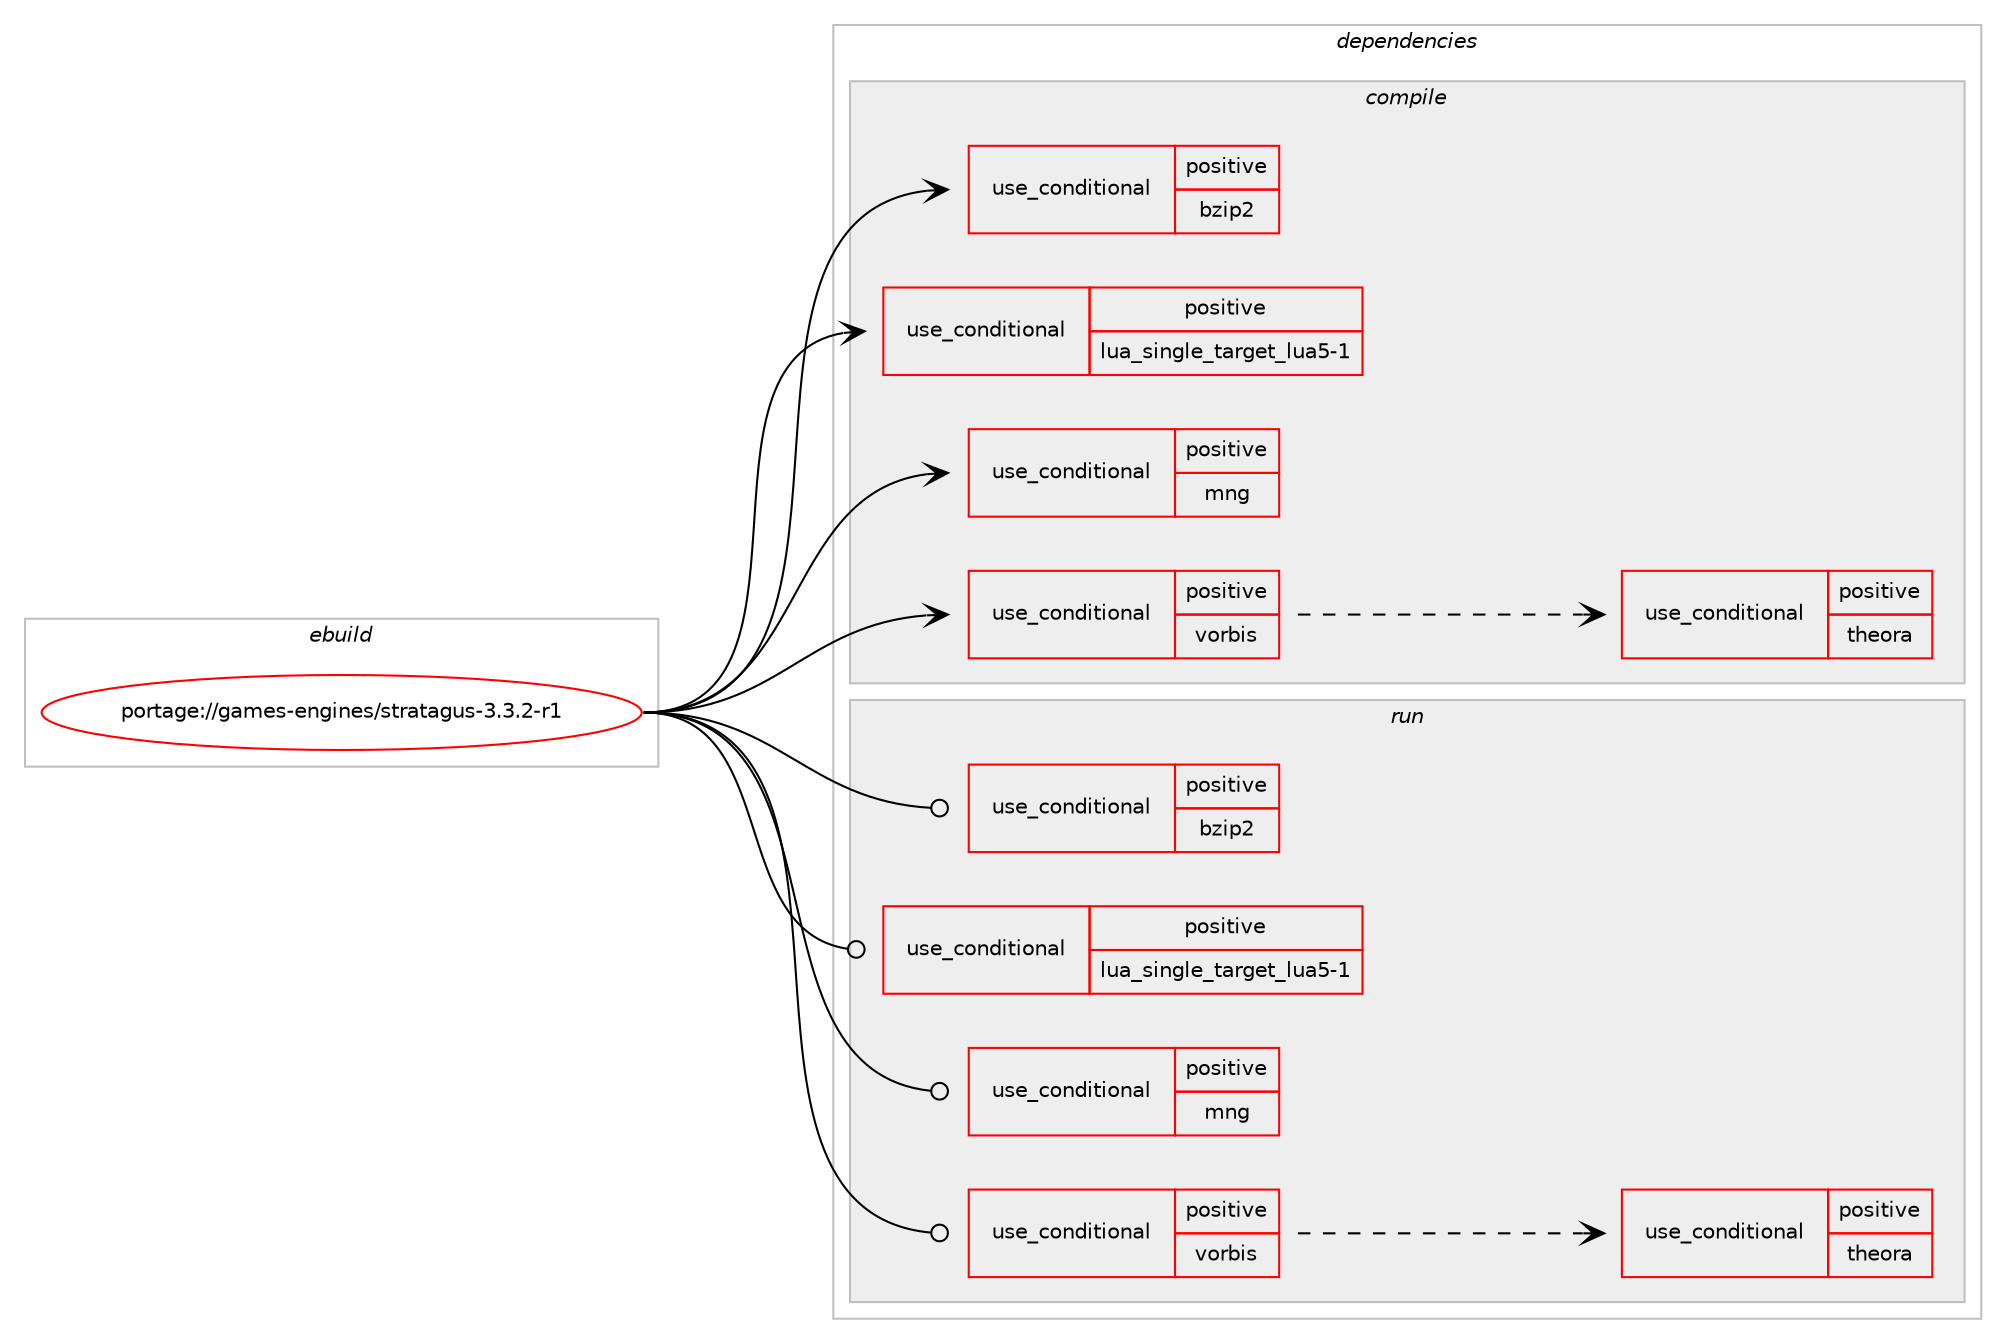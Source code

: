 digraph prolog {

# *************
# Graph options
# *************

newrank=true;
concentrate=true;
compound=true;
graph [rankdir=LR,fontname=Helvetica,fontsize=10,ranksep=1.5];#, ranksep=2.5, nodesep=0.2];
edge  [arrowhead=vee];
node  [fontname=Helvetica,fontsize=10];

# **********
# The ebuild
# **********

subgraph cluster_leftcol {
color=gray;
rank=same;
label=<<i>ebuild</i>>;
id [label="portage://games-engines/stratagus-3.3.2-r1", color=red, width=4, href="../games-engines/stratagus-3.3.2-r1.svg"];
}

# ****************
# The dependencies
# ****************

subgraph cluster_midcol {
color=gray;
label=<<i>dependencies</i>>;
subgraph cluster_compile {
fillcolor="#eeeeee";
style=filled;
label=<<i>compile</i>>;
subgraph cond62397 {
dependency115456 [label=<<TABLE BORDER="0" CELLBORDER="1" CELLSPACING="0" CELLPADDING="4"><TR><TD ROWSPAN="3" CELLPADDING="10">use_conditional</TD></TR><TR><TD>positive</TD></TR><TR><TD>bzip2</TD></TR></TABLE>>, shape=none, color=red];
# *** BEGIN UNKNOWN DEPENDENCY TYPE (TODO) ***
# dependency115456 -> package_dependency(portage://games-engines/stratagus-3.3.2-r1,install,no,app-arch,bzip2,none,[,,],[],[])
# *** END UNKNOWN DEPENDENCY TYPE (TODO) ***

}
id:e -> dependency115456:w [weight=20,style="solid",arrowhead="vee"];
subgraph cond62398 {
dependency115457 [label=<<TABLE BORDER="0" CELLBORDER="1" CELLSPACING="0" CELLPADDING="4"><TR><TD ROWSPAN="3" CELLPADDING="10">use_conditional</TD></TR><TR><TD>positive</TD></TR><TR><TD>lua_single_target_lua5-1</TD></TR></TABLE>>, shape=none, color=red];
# *** BEGIN UNKNOWN DEPENDENCY TYPE (TODO) ***
# dependency115457 -> package_dependency(portage://games-engines/stratagus-3.3.2-r1,install,no,dev-lang,lua,none,[,,],[slot(5.1)],[])
# *** END UNKNOWN DEPENDENCY TYPE (TODO) ***

}
id:e -> dependency115457:w [weight=20,style="solid",arrowhead="vee"];
subgraph cond62399 {
dependency115458 [label=<<TABLE BORDER="0" CELLBORDER="1" CELLSPACING="0" CELLPADDING="4"><TR><TD ROWSPAN="3" CELLPADDING="10">use_conditional</TD></TR><TR><TD>positive</TD></TR><TR><TD>mng</TD></TR></TABLE>>, shape=none, color=red];
# *** BEGIN UNKNOWN DEPENDENCY TYPE (TODO) ***
# dependency115458 -> package_dependency(portage://games-engines/stratagus-3.3.2-r1,install,no,media-libs,libmng,none,[,,],[],[])
# *** END UNKNOWN DEPENDENCY TYPE (TODO) ***

}
id:e -> dependency115458:w [weight=20,style="solid",arrowhead="vee"];
subgraph cond62400 {
dependency115459 [label=<<TABLE BORDER="0" CELLBORDER="1" CELLSPACING="0" CELLPADDING="4"><TR><TD ROWSPAN="3" CELLPADDING="10">use_conditional</TD></TR><TR><TD>positive</TD></TR><TR><TD>vorbis</TD></TR></TABLE>>, shape=none, color=red];
# *** BEGIN UNKNOWN DEPENDENCY TYPE (TODO) ***
# dependency115459 -> package_dependency(portage://games-engines/stratagus-3.3.2-r1,install,no,media-libs,libogg,none,[,,],[],[])
# *** END UNKNOWN DEPENDENCY TYPE (TODO) ***

# *** BEGIN UNKNOWN DEPENDENCY TYPE (TODO) ***
# dependency115459 -> package_dependency(portage://games-engines/stratagus-3.3.2-r1,install,no,media-libs,libvorbis,none,[,,],[],[])
# *** END UNKNOWN DEPENDENCY TYPE (TODO) ***

subgraph cond62401 {
dependency115460 [label=<<TABLE BORDER="0" CELLBORDER="1" CELLSPACING="0" CELLPADDING="4"><TR><TD ROWSPAN="3" CELLPADDING="10">use_conditional</TD></TR><TR><TD>positive</TD></TR><TR><TD>theora</TD></TR></TABLE>>, shape=none, color=red];
# *** BEGIN UNKNOWN DEPENDENCY TYPE (TODO) ***
# dependency115460 -> package_dependency(portage://games-engines/stratagus-3.3.2-r1,install,no,media-libs,libtheora,none,[,,],[],[])
# *** END UNKNOWN DEPENDENCY TYPE (TODO) ***

}
dependency115459:e -> dependency115460:w [weight=20,style="dashed",arrowhead="vee"];
}
id:e -> dependency115459:w [weight=20,style="solid",arrowhead="vee"];
# *** BEGIN UNKNOWN DEPENDENCY TYPE (TODO) ***
# id -> package_dependency(portage://games-engines/stratagus-3.3.2-r1,install,no,dev-db,sqlite,none,[,,],[slot(3)],[])
# *** END UNKNOWN DEPENDENCY TYPE (TODO) ***

# *** BEGIN UNKNOWN DEPENDENCY TYPE (TODO) ***
# id -> package_dependency(portage://games-engines/stratagus-3.3.2-r1,install,no,dev-lua,toluapp,none,[,,],[],[use(optenable(lua_single_target_lua5-1),negative)])
# *** END UNKNOWN DEPENDENCY TYPE (TODO) ***

# *** BEGIN UNKNOWN DEPENDENCY TYPE (TODO) ***
# id -> package_dependency(portage://games-engines/stratagus-3.3.2-r1,install,no,media-libs,libpng,none,[,,],[slot(0)],[])
# *** END UNKNOWN DEPENDENCY TYPE (TODO) ***

# *** BEGIN UNKNOWN DEPENDENCY TYPE (TODO) ***
# id -> package_dependency(portage://games-engines/stratagus-3.3.2-r1,install,no,media-libs,libsdl2,none,[,,],[],[use(enable(sound),none),use(enable(opengl),none),use(enable(video),none)])
# *** END UNKNOWN DEPENDENCY TYPE (TODO) ***

# *** BEGIN UNKNOWN DEPENDENCY TYPE (TODO) ***
# id -> package_dependency(portage://games-engines/stratagus-3.3.2-r1,install,no,media-libs,sdl2-image,none,[,,],[],[use(enable(png),none)])
# *** END UNKNOWN DEPENDENCY TYPE (TODO) ***

# *** BEGIN UNKNOWN DEPENDENCY TYPE (TODO) ***
# id -> package_dependency(portage://games-engines/stratagus-3.3.2-r1,install,no,media-libs,sdl2-mixer,none,[,,],[],[use(enable(vorbis),none)])
# *** END UNKNOWN DEPENDENCY TYPE (TODO) ***

# *** BEGIN UNKNOWN DEPENDENCY TYPE (TODO) ***
# id -> package_dependency(portage://games-engines/stratagus-3.3.2-r1,install,no,sys-libs,zlib,none,[,,],[],[])
# *** END UNKNOWN DEPENDENCY TYPE (TODO) ***

# *** BEGIN UNKNOWN DEPENDENCY TYPE (TODO) ***
# id -> package_dependency(portage://games-engines/stratagus-3.3.2-r1,install,no,x11-libs,libX11,none,[,,],[],[])
# *** END UNKNOWN DEPENDENCY TYPE (TODO) ***

}
subgraph cluster_compileandrun {
fillcolor="#eeeeee";
style=filled;
label=<<i>compile and run</i>>;
}
subgraph cluster_run {
fillcolor="#eeeeee";
style=filled;
label=<<i>run</i>>;
subgraph cond62402 {
dependency115461 [label=<<TABLE BORDER="0" CELLBORDER="1" CELLSPACING="0" CELLPADDING="4"><TR><TD ROWSPAN="3" CELLPADDING="10">use_conditional</TD></TR><TR><TD>positive</TD></TR><TR><TD>bzip2</TD></TR></TABLE>>, shape=none, color=red];
# *** BEGIN UNKNOWN DEPENDENCY TYPE (TODO) ***
# dependency115461 -> package_dependency(portage://games-engines/stratagus-3.3.2-r1,run,no,app-arch,bzip2,none,[,,],[],[])
# *** END UNKNOWN DEPENDENCY TYPE (TODO) ***

}
id:e -> dependency115461:w [weight=20,style="solid",arrowhead="odot"];
subgraph cond62403 {
dependency115462 [label=<<TABLE BORDER="0" CELLBORDER="1" CELLSPACING="0" CELLPADDING="4"><TR><TD ROWSPAN="3" CELLPADDING="10">use_conditional</TD></TR><TR><TD>positive</TD></TR><TR><TD>lua_single_target_lua5-1</TD></TR></TABLE>>, shape=none, color=red];
# *** BEGIN UNKNOWN DEPENDENCY TYPE (TODO) ***
# dependency115462 -> package_dependency(portage://games-engines/stratagus-3.3.2-r1,run,no,dev-lang,lua,none,[,,],[slot(5.1)],[])
# *** END UNKNOWN DEPENDENCY TYPE (TODO) ***

}
id:e -> dependency115462:w [weight=20,style="solid",arrowhead="odot"];
subgraph cond62404 {
dependency115463 [label=<<TABLE BORDER="0" CELLBORDER="1" CELLSPACING="0" CELLPADDING="4"><TR><TD ROWSPAN="3" CELLPADDING="10">use_conditional</TD></TR><TR><TD>positive</TD></TR><TR><TD>mng</TD></TR></TABLE>>, shape=none, color=red];
# *** BEGIN UNKNOWN DEPENDENCY TYPE (TODO) ***
# dependency115463 -> package_dependency(portage://games-engines/stratagus-3.3.2-r1,run,no,media-libs,libmng,none,[,,],[],[])
# *** END UNKNOWN DEPENDENCY TYPE (TODO) ***

}
id:e -> dependency115463:w [weight=20,style="solid",arrowhead="odot"];
subgraph cond62405 {
dependency115464 [label=<<TABLE BORDER="0" CELLBORDER="1" CELLSPACING="0" CELLPADDING="4"><TR><TD ROWSPAN="3" CELLPADDING="10">use_conditional</TD></TR><TR><TD>positive</TD></TR><TR><TD>vorbis</TD></TR></TABLE>>, shape=none, color=red];
# *** BEGIN UNKNOWN DEPENDENCY TYPE (TODO) ***
# dependency115464 -> package_dependency(portage://games-engines/stratagus-3.3.2-r1,run,no,media-libs,libogg,none,[,,],[],[])
# *** END UNKNOWN DEPENDENCY TYPE (TODO) ***

# *** BEGIN UNKNOWN DEPENDENCY TYPE (TODO) ***
# dependency115464 -> package_dependency(portage://games-engines/stratagus-3.3.2-r1,run,no,media-libs,libvorbis,none,[,,],[],[])
# *** END UNKNOWN DEPENDENCY TYPE (TODO) ***

subgraph cond62406 {
dependency115465 [label=<<TABLE BORDER="0" CELLBORDER="1" CELLSPACING="0" CELLPADDING="4"><TR><TD ROWSPAN="3" CELLPADDING="10">use_conditional</TD></TR><TR><TD>positive</TD></TR><TR><TD>theora</TD></TR></TABLE>>, shape=none, color=red];
# *** BEGIN UNKNOWN DEPENDENCY TYPE (TODO) ***
# dependency115465 -> package_dependency(portage://games-engines/stratagus-3.3.2-r1,run,no,media-libs,libtheora,none,[,,],[],[])
# *** END UNKNOWN DEPENDENCY TYPE (TODO) ***

}
dependency115464:e -> dependency115465:w [weight=20,style="dashed",arrowhead="vee"];
}
id:e -> dependency115464:w [weight=20,style="solid",arrowhead="odot"];
# *** BEGIN UNKNOWN DEPENDENCY TYPE (TODO) ***
# id -> package_dependency(portage://games-engines/stratagus-3.3.2-r1,run,no,dev-db,sqlite,none,[,,],[slot(3)],[])
# *** END UNKNOWN DEPENDENCY TYPE (TODO) ***

# *** BEGIN UNKNOWN DEPENDENCY TYPE (TODO) ***
# id -> package_dependency(portage://games-engines/stratagus-3.3.2-r1,run,no,dev-lua,toluapp,none,[,,],[],[use(optenable(lua_single_target_lua5-1),negative)])
# *** END UNKNOWN DEPENDENCY TYPE (TODO) ***

# *** BEGIN UNKNOWN DEPENDENCY TYPE (TODO) ***
# id -> package_dependency(portage://games-engines/stratagus-3.3.2-r1,run,no,media-libs,libpng,none,[,,],[slot(0)],[])
# *** END UNKNOWN DEPENDENCY TYPE (TODO) ***

# *** BEGIN UNKNOWN DEPENDENCY TYPE (TODO) ***
# id -> package_dependency(portage://games-engines/stratagus-3.3.2-r1,run,no,media-libs,libsdl2,none,[,,],[],[use(enable(sound),none),use(enable(opengl),none),use(enable(video),none)])
# *** END UNKNOWN DEPENDENCY TYPE (TODO) ***

# *** BEGIN UNKNOWN DEPENDENCY TYPE (TODO) ***
# id -> package_dependency(portage://games-engines/stratagus-3.3.2-r1,run,no,media-libs,sdl2-image,none,[,,],[],[use(enable(png),none)])
# *** END UNKNOWN DEPENDENCY TYPE (TODO) ***

# *** BEGIN UNKNOWN DEPENDENCY TYPE (TODO) ***
# id -> package_dependency(portage://games-engines/stratagus-3.3.2-r1,run,no,media-libs,sdl2-mixer,none,[,,],[],[use(enable(vorbis),none)])
# *** END UNKNOWN DEPENDENCY TYPE (TODO) ***

# *** BEGIN UNKNOWN DEPENDENCY TYPE (TODO) ***
# id -> package_dependency(portage://games-engines/stratagus-3.3.2-r1,run,no,sys-libs,zlib,none,[,,],[],[])
# *** END UNKNOWN DEPENDENCY TYPE (TODO) ***

# *** BEGIN UNKNOWN DEPENDENCY TYPE (TODO) ***
# id -> package_dependency(portage://games-engines/stratagus-3.3.2-r1,run,no,x11-libs,libX11,none,[,,],[],[])
# *** END UNKNOWN DEPENDENCY TYPE (TODO) ***

}
}

# **************
# The candidates
# **************

subgraph cluster_choices {
rank=same;
color=gray;
label=<<i>candidates</i>>;

}

}
